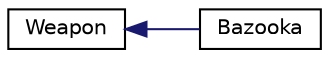 digraph "Graphical Class Hierarchy"
{
  edge [fontname="Helvetica",fontsize="10",labelfontname="Helvetica",labelfontsize="10"];
  node [fontname="Helvetica",fontsize="10",shape=record];
  rankdir="LR";
  Node1 [label="Weapon",height=0.2,width=0.4,color="black", fillcolor="white", style="filled",URL="$classWeapon.html",tooltip="A Virtual weapon class. "];
  Node1 -> Node2 [dir="back",color="midnightblue",fontsize="10",style="solid",fontname="Helvetica"];
  Node2 [label="Bazooka",height=0.2,width=0.4,color="black", fillcolor="white", style="filled",URL="$classBazooka.html",tooltip="Class for bazooka type weapon. "];
}
